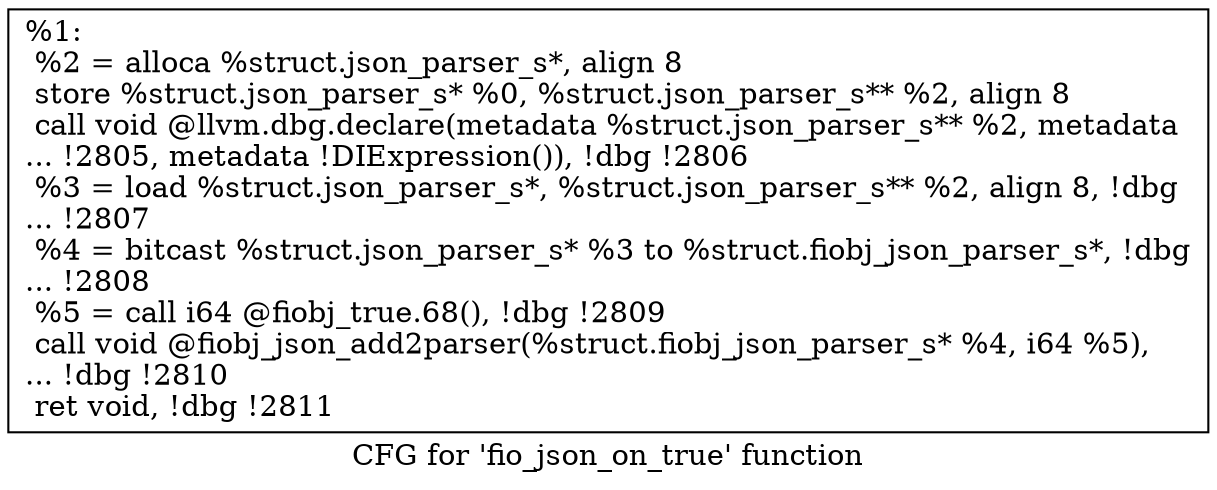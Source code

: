 digraph "CFG for 'fio_json_on_true' function" {
	label="CFG for 'fio_json_on_true' function";

	Node0x556851ec0b20 [shape=record,label="{%1:\l  %2 = alloca %struct.json_parser_s*, align 8\l  store %struct.json_parser_s* %0, %struct.json_parser_s** %2, align 8\l  call void @llvm.dbg.declare(metadata %struct.json_parser_s** %2, metadata\l... !2805, metadata !DIExpression()), !dbg !2806\l  %3 = load %struct.json_parser_s*, %struct.json_parser_s** %2, align 8, !dbg\l... !2807\l  %4 = bitcast %struct.json_parser_s* %3 to %struct.fiobj_json_parser_s*, !dbg\l... !2808\l  %5 = call i64 @fiobj_true.68(), !dbg !2809\l  call void @fiobj_json_add2parser(%struct.fiobj_json_parser_s* %4, i64 %5),\l... !dbg !2810\l  ret void, !dbg !2811\l}"];
}
